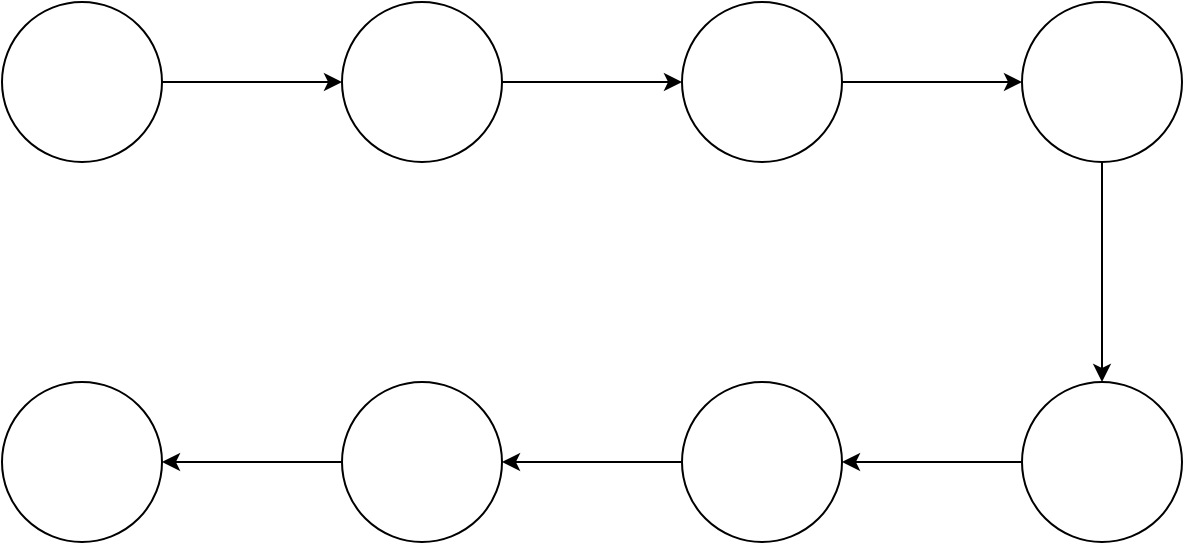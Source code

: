 <mxfile version="17.5.0" type="github">
  <diagram id="D_wyHHUxT-MBhRSzcZ0j" name="Page-1">
    <mxGraphModel dx="1662" dy="754" grid="1" gridSize="10" guides="1" tooltips="1" connect="1" arrows="1" fold="1" page="1" pageScale="1" pageWidth="827" pageHeight="1169" math="0" shadow="0">
      <root>
        <mxCell id="0" />
        <mxCell id="1" parent="0" />
        <mxCell id="kUFzCa0j1c1IOz4zvusD-10" style="edgeStyle=orthogonalEdgeStyle;rounded=0;orthogonalLoop=1;jettySize=auto;html=1;exitX=1;exitY=0.5;exitDx=0;exitDy=0;entryX=0;entryY=0.5;entryDx=0;entryDy=0;" edge="1" parent="1" source="kUFzCa0j1c1IOz4zvusD-1" target="kUFzCa0j1c1IOz4zvusD-2">
          <mxGeometry relative="1" as="geometry" />
        </mxCell>
        <mxCell id="kUFzCa0j1c1IOz4zvusD-1" value="" style="ellipse;whiteSpace=wrap;html=1;aspect=fixed;" vertex="1" parent="1">
          <mxGeometry x="140" y="440" width="80" height="80" as="geometry" />
        </mxCell>
        <mxCell id="kUFzCa0j1c1IOz4zvusD-11" style="edgeStyle=orthogonalEdgeStyle;rounded=0;orthogonalLoop=1;jettySize=auto;html=1;exitX=1;exitY=0.5;exitDx=0;exitDy=0;" edge="1" parent="1" source="kUFzCa0j1c1IOz4zvusD-2" target="kUFzCa0j1c1IOz4zvusD-3">
          <mxGeometry relative="1" as="geometry" />
        </mxCell>
        <mxCell id="kUFzCa0j1c1IOz4zvusD-2" value="" style="ellipse;whiteSpace=wrap;html=1;aspect=fixed;" vertex="1" parent="1">
          <mxGeometry x="310" y="440" width="80" height="80" as="geometry" />
        </mxCell>
        <mxCell id="kUFzCa0j1c1IOz4zvusD-12" style="edgeStyle=orthogonalEdgeStyle;rounded=0;orthogonalLoop=1;jettySize=auto;html=1;exitX=1;exitY=0.5;exitDx=0;exitDy=0;entryX=0;entryY=0.5;entryDx=0;entryDy=0;" edge="1" parent="1" source="kUFzCa0j1c1IOz4zvusD-3" target="kUFzCa0j1c1IOz4zvusD-4">
          <mxGeometry relative="1" as="geometry" />
        </mxCell>
        <mxCell id="kUFzCa0j1c1IOz4zvusD-3" value="" style="ellipse;whiteSpace=wrap;html=1;aspect=fixed;" vertex="1" parent="1">
          <mxGeometry x="480" y="440" width="80" height="80" as="geometry" />
        </mxCell>
        <mxCell id="kUFzCa0j1c1IOz4zvusD-13" style="edgeStyle=orthogonalEdgeStyle;rounded=0;orthogonalLoop=1;jettySize=auto;html=1;exitX=0.5;exitY=1;exitDx=0;exitDy=0;entryX=0.5;entryY=0;entryDx=0;entryDy=0;" edge="1" parent="1" source="kUFzCa0j1c1IOz4zvusD-4" target="kUFzCa0j1c1IOz4zvusD-8">
          <mxGeometry relative="1" as="geometry" />
        </mxCell>
        <mxCell id="kUFzCa0j1c1IOz4zvusD-4" value="" style="ellipse;whiteSpace=wrap;html=1;aspect=fixed;" vertex="1" parent="1">
          <mxGeometry x="650" y="440" width="80" height="80" as="geometry" />
        </mxCell>
        <mxCell id="kUFzCa0j1c1IOz4zvusD-5" value="" style="ellipse;whiteSpace=wrap;html=1;aspect=fixed;" vertex="1" parent="1">
          <mxGeometry x="140" y="630" width="80" height="80" as="geometry" />
        </mxCell>
        <mxCell id="kUFzCa0j1c1IOz4zvusD-16" style="edgeStyle=orthogonalEdgeStyle;rounded=0;orthogonalLoop=1;jettySize=auto;html=1;exitX=0;exitY=0.5;exitDx=0;exitDy=0;entryX=1;entryY=0.5;entryDx=0;entryDy=0;" edge="1" parent="1" source="kUFzCa0j1c1IOz4zvusD-6" target="kUFzCa0j1c1IOz4zvusD-5">
          <mxGeometry relative="1" as="geometry" />
        </mxCell>
        <mxCell id="kUFzCa0j1c1IOz4zvusD-6" value="" style="ellipse;whiteSpace=wrap;html=1;aspect=fixed;" vertex="1" parent="1">
          <mxGeometry x="310" y="630" width="80" height="80" as="geometry" />
        </mxCell>
        <mxCell id="kUFzCa0j1c1IOz4zvusD-15" style="edgeStyle=orthogonalEdgeStyle;rounded=0;orthogonalLoop=1;jettySize=auto;html=1;exitX=0;exitY=0.5;exitDx=0;exitDy=0;entryX=1;entryY=0.5;entryDx=0;entryDy=0;" edge="1" parent="1" source="kUFzCa0j1c1IOz4zvusD-7" target="kUFzCa0j1c1IOz4zvusD-6">
          <mxGeometry relative="1" as="geometry" />
        </mxCell>
        <mxCell id="kUFzCa0j1c1IOz4zvusD-7" value="" style="ellipse;whiteSpace=wrap;html=1;aspect=fixed;" vertex="1" parent="1">
          <mxGeometry x="480" y="630" width="80" height="80" as="geometry" />
        </mxCell>
        <mxCell id="kUFzCa0j1c1IOz4zvusD-14" style="edgeStyle=orthogonalEdgeStyle;rounded=0;orthogonalLoop=1;jettySize=auto;html=1;exitX=0;exitY=0.5;exitDx=0;exitDy=0;entryX=1;entryY=0.5;entryDx=0;entryDy=0;" edge="1" parent="1" source="kUFzCa0j1c1IOz4zvusD-8" target="kUFzCa0j1c1IOz4zvusD-7">
          <mxGeometry relative="1" as="geometry" />
        </mxCell>
        <mxCell id="kUFzCa0j1c1IOz4zvusD-8" value="" style="ellipse;whiteSpace=wrap;html=1;aspect=fixed;" vertex="1" parent="1">
          <mxGeometry x="650" y="630" width="80" height="80" as="geometry" />
        </mxCell>
      </root>
    </mxGraphModel>
  </diagram>
</mxfile>
